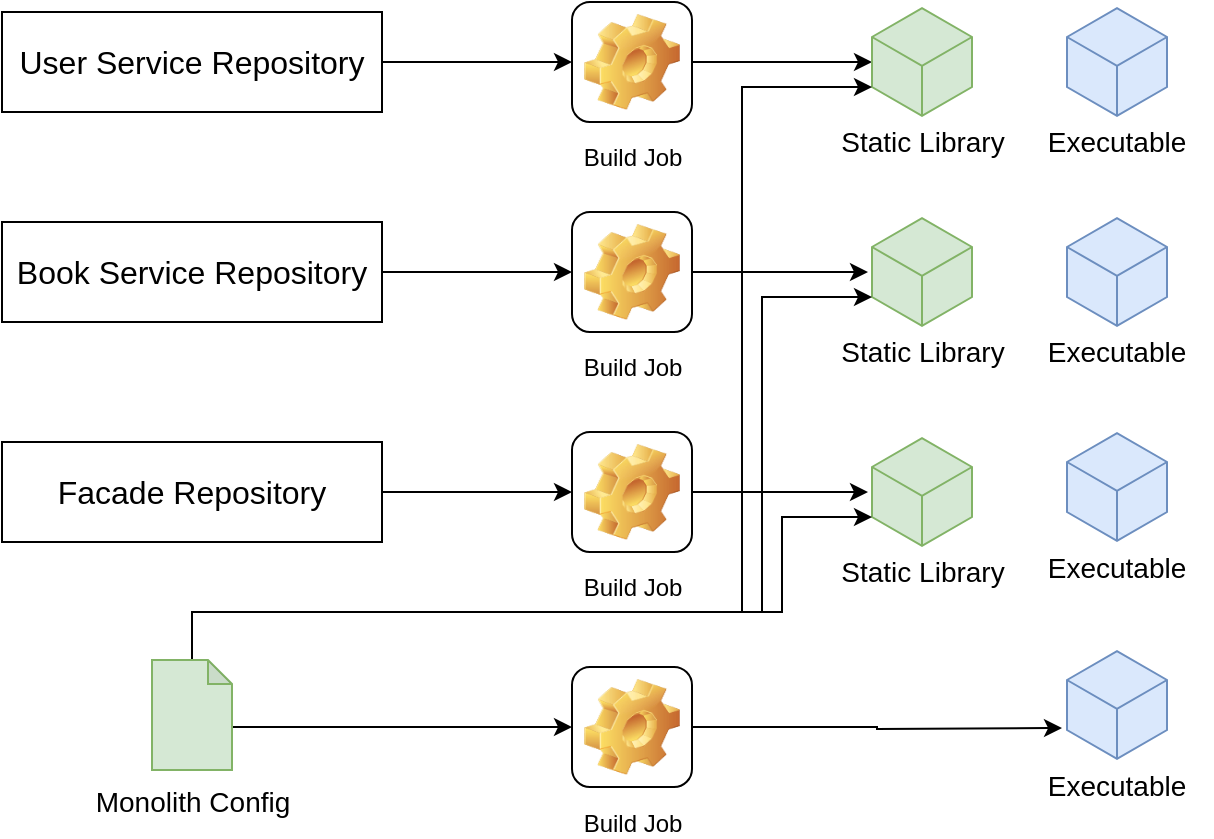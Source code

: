 <mxfile version="12.1.4" type="device" pages="1"><diagram id="YGO9ZeF9SgG3SNNutBol" name="Page-1"><mxGraphModel dx="1186" dy="664" grid="1" gridSize="10" guides="1" tooltips="1" connect="1" arrows="1" fold="1" page="1" pageScale="1" pageWidth="850" pageHeight="1100" math="0" shadow="0"><root><mxCell id="0"/><mxCell id="1" parent="0"/><mxCell id="gBTCCG9TB6KKlJ1Be2Qj-8" value="" style="edgeStyle=orthogonalEdgeStyle;rounded=0;orthogonalLoop=1;jettySize=auto;html=1;" edge="1" parent="1" source="gBTCCG9TB6KKlJ1Be2Qj-1" target="gBTCCG9TB6KKlJ1Be2Qj-4"><mxGeometry relative="1" as="geometry"/></mxCell><mxCell id="gBTCCG9TB6KKlJ1Be2Qj-1" value="&lt;font style=&quot;font-size: 16px&quot;&gt;User Service Repository&lt;/font&gt;" style="rounded=0;whiteSpace=wrap;html=1;" vertex="1" parent="1"><mxGeometry x="40" y="70" width="190" height="50" as="geometry"/></mxCell><mxCell id="gBTCCG9TB6KKlJ1Be2Qj-9" value="" style="edgeStyle=orthogonalEdgeStyle;rounded=0;orthogonalLoop=1;jettySize=auto;html=1;" edge="1" parent="1" source="gBTCCG9TB6KKlJ1Be2Qj-2" target="gBTCCG9TB6KKlJ1Be2Qj-5"><mxGeometry relative="1" as="geometry"/></mxCell><mxCell id="gBTCCG9TB6KKlJ1Be2Qj-2" value="&lt;font style=&quot;font-size: 16px&quot;&gt;Book Service Repository&lt;/font&gt;" style="rounded=0;whiteSpace=wrap;html=1;" vertex="1" parent="1"><mxGeometry x="40" y="175" width="190" height="50" as="geometry"/></mxCell><mxCell id="gBTCCG9TB6KKlJ1Be2Qj-10" value="" style="edgeStyle=orthogonalEdgeStyle;rounded=0;orthogonalLoop=1;jettySize=auto;html=1;" edge="1" parent="1" source="gBTCCG9TB6KKlJ1Be2Qj-3" target="gBTCCG9TB6KKlJ1Be2Qj-6"><mxGeometry relative="1" as="geometry"/></mxCell><mxCell id="gBTCCG9TB6KKlJ1Be2Qj-3" value="&lt;font style=&quot;font-size: 16px&quot;&gt;Facade Repository&lt;/font&gt;" style="rounded=0;whiteSpace=wrap;html=1;" vertex="1" parent="1"><mxGeometry x="40" y="285" width="190" height="50" as="geometry"/></mxCell><mxCell id="gBTCCG9TB6KKlJ1Be2Qj-19" style="edgeStyle=orthogonalEdgeStyle;rounded=0;orthogonalLoop=1;jettySize=auto;html=1;exitX=1;exitY=0.5;exitDx=0;exitDy=0;" edge="1" parent="1" source="gBTCCG9TB6KKlJ1Be2Qj-4" target="gBTCCG9TB6KKlJ1Be2Qj-11"><mxGeometry relative="1" as="geometry"/></mxCell><mxCell id="gBTCCG9TB6KKlJ1Be2Qj-4" value="Build Job" style="icon;html=1;image=img/clipart/Gear_128x128.png" vertex="1" parent="1"><mxGeometry x="325" y="65" width="60" height="60" as="geometry"/></mxCell><mxCell id="gBTCCG9TB6KKlJ1Be2Qj-20" style="edgeStyle=orthogonalEdgeStyle;rounded=0;orthogonalLoop=1;jettySize=auto;html=1;exitX=1;exitY=0.5;exitDx=0;exitDy=0;entryX=-0.04;entryY=0.5;entryDx=0;entryDy=0;entryPerimeter=0;" edge="1" parent="1" source="gBTCCG9TB6KKlJ1Be2Qj-5" target="gBTCCG9TB6KKlJ1Be2Qj-13"><mxGeometry relative="1" as="geometry"/></mxCell><mxCell id="gBTCCG9TB6KKlJ1Be2Qj-5" value="Build Job" style="icon;html=1;image=img/clipart/Gear_128x128.png" vertex="1" parent="1"><mxGeometry x="325" y="170" width="60" height="60" as="geometry"/></mxCell><mxCell id="gBTCCG9TB6KKlJ1Be2Qj-21" style="edgeStyle=orthogonalEdgeStyle;rounded=0;orthogonalLoop=1;jettySize=auto;html=1;exitX=1;exitY=0.5;exitDx=0;exitDy=0;entryX=-0.04;entryY=0.5;entryDx=0;entryDy=0;entryPerimeter=0;" edge="1" parent="1" source="gBTCCG9TB6KKlJ1Be2Qj-6" target="gBTCCG9TB6KKlJ1Be2Qj-15"><mxGeometry relative="1" as="geometry"/></mxCell><mxCell id="gBTCCG9TB6KKlJ1Be2Qj-6" value="Build Job" style="icon;html=1;image=img/clipart/Gear_128x128.png" vertex="1" parent="1"><mxGeometry x="325" y="280" width="60" height="60" as="geometry"/></mxCell><mxCell id="gBTCCG9TB6KKlJ1Be2Qj-11" value="" style="html=1;whiteSpace=wrap;aspect=fixed;shape=isoCube;backgroundOutline=1;fillColor=#d5e8d4;strokeColor=#82b366;" vertex="1" parent="1"><mxGeometry x="475" y="67.5" width="50" height="55" as="geometry"/></mxCell><mxCell id="gBTCCG9TB6KKlJ1Be2Qj-12" value="&lt;font style=&quot;font-size: 14px&quot;&gt;Static &lt;font style=&quot;font-size: 14px&quot;&gt;Library&lt;/font&gt;&lt;/font&gt;" style="text;html=1;strokeColor=none;fillColor=none;align=center;verticalAlign=middle;whiteSpace=wrap;rounded=0;" vertex="1" parent="1"><mxGeometry x="452.5" y="125" width="95" height="20" as="geometry"/></mxCell><mxCell id="gBTCCG9TB6KKlJ1Be2Qj-13" value="" style="html=1;whiteSpace=wrap;aspect=fixed;shape=isoCube;backgroundOutline=1;fillColor=#d5e8d4;strokeColor=#82b366;" vertex="1" parent="1"><mxGeometry x="475" y="172.5" width="50" height="55" as="geometry"/></mxCell><mxCell id="gBTCCG9TB6KKlJ1Be2Qj-14" value="&lt;font style=&quot;font-size: 14px&quot;&gt;Static &lt;font style=&quot;font-size: 14px&quot;&gt;Library&lt;/font&gt;&lt;/font&gt;" style="text;html=1;strokeColor=none;fillColor=none;align=center;verticalAlign=middle;whiteSpace=wrap;rounded=0;" vertex="1" parent="1"><mxGeometry x="452.5" y="230" width="95" height="20" as="geometry"/></mxCell><mxCell id="gBTCCG9TB6KKlJ1Be2Qj-15" value="" style="html=1;whiteSpace=wrap;aspect=fixed;shape=isoCube;backgroundOutline=1;fillColor=#d5e8d4;strokeColor=#82b366;" vertex="1" parent="1"><mxGeometry x="475" y="282.5" width="50" height="55" as="geometry"/></mxCell><mxCell id="gBTCCG9TB6KKlJ1Be2Qj-16" value="&lt;font style=&quot;font-size: 14px&quot;&gt;Static &lt;font style=&quot;font-size: 14px&quot;&gt;Library&lt;/font&gt;&lt;/font&gt;" style="text;html=1;strokeColor=none;fillColor=none;align=center;verticalAlign=middle;whiteSpace=wrap;rounded=0;" vertex="1" parent="1"><mxGeometry x="452.5" y="340" width="95" height="20" as="geometry"/></mxCell><mxCell id="gBTCCG9TB6KKlJ1Be2Qj-36" style="edgeStyle=orthogonalEdgeStyle;rounded=0;orthogonalLoop=1;jettySize=auto;html=1;exitX=0.5;exitY=0;exitDx=0;exitDy=0;exitPerimeter=0;entryX=0;entryY=0;entryDx=0;entryDy=40;entryPerimeter=0;" edge="1" parent="1" source="gBTCCG9TB6KKlJ1Be2Qj-25" target="gBTCCG9TB6KKlJ1Be2Qj-11"><mxGeometry relative="1" as="geometry"><Array as="points"><mxPoint x="135" y="370"/><mxPoint x="410" y="370"/><mxPoint x="410" y="108"/></Array></mxGeometry></mxCell><mxCell id="gBTCCG9TB6KKlJ1Be2Qj-37" style="edgeStyle=orthogonalEdgeStyle;rounded=0;orthogonalLoop=1;jettySize=auto;html=1;exitX=0.5;exitY=0;exitDx=0;exitDy=0;exitPerimeter=0;entryX=0;entryY=0;entryDx=0;entryDy=40;entryPerimeter=0;" edge="1" parent="1" source="gBTCCG9TB6KKlJ1Be2Qj-25" target="gBTCCG9TB6KKlJ1Be2Qj-13"><mxGeometry relative="1" as="geometry"><Array as="points"><mxPoint x="135" y="370"/><mxPoint x="420" y="370"/><mxPoint x="420" y="213"/></Array></mxGeometry></mxCell><mxCell id="gBTCCG9TB6KKlJ1Be2Qj-38" style="edgeStyle=orthogonalEdgeStyle;rounded=0;orthogonalLoop=1;jettySize=auto;html=1;exitX=0.5;exitY=0;exitDx=0;exitDy=0;exitPerimeter=0;entryX=0;entryY=0;entryDx=0;entryDy=40;entryPerimeter=0;" edge="1" parent="1" source="gBTCCG9TB6KKlJ1Be2Qj-25" target="gBTCCG9TB6KKlJ1Be2Qj-15"><mxGeometry relative="1" as="geometry"><Array as="points"><mxPoint x="135" y="370"/><mxPoint x="430" y="370"/><mxPoint x="430" y="323"/></Array></mxGeometry></mxCell><mxCell id="gBTCCG9TB6KKlJ1Be2Qj-40" style="edgeStyle=orthogonalEdgeStyle;rounded=0;orthogonalLoop=1;jettySize=auto;html=1;exitX=0;exitY=0;exitDx=40;exitDy=33.5;exitPerimeter=0;entryX=0;entryY=0.5;entryDx=0;entryDy=0;" edge="1" parent="1" source="gBTCCG9TB6KKlJ1Be2Qj-25" target="gBTCCG9TB6KKlJ1Be2Qj-39"><mxGeometry relative="1" as="geometry"/></mxCell><mxCell id="gBTCCG9TB6KKlJ1Be2Qj-25" value="" style="shape=note;whiteSpace=wrap;html=1;backgroundOutline=1;darkOpacity=0.05;size=12;fillColor=#d5e8d4;strokeColor=#82b366;" vertex="1" parent="1"><mxGeometry x="115" y="394" width="40" height="55" as="geometry"/></mxCell><mxCell id="gBTCCG9TB6KKlJ1Be2Qj-29" value="&lt;font style=&quot;font-size: 14px&quot;&gt;Monolith Config&lt;/font&gt;" style="text;html=1;strokeColor=none;fillColor=none;align=center;verticalAlign=middle;whiteSpace=wrap;rounded=0;" vertex="1" parent="1"><mxGeometry x="52.5" y="455" width="165" height="20" as="geometry"/></mxCell><mxCell id="gBTCCG9TB6KKlJ1Be2Qj-49" style="edgeStyle=orthogonalEdgeStyle;rounded=0;orthogonalLoop=1;jettySize=auto;html=1;exitX=1;exitY=0.5;exitDx=0;exitDy=0;" edge="1" parent="1" source="gBTCCG9TB6KKlJ1Be2Qj-39"><mxGeometry relative="1" as="geometry"><mxPoint x="570" y="428" as="targetPoint"/></mxGeometry></mxCell><mxCell id="gBTCCG9TB6KKlJ1Be2Qj-39" value="Build Job" style="icon;html=1;image=img/clipart/Gear_128x128.png" vertex="1" parent="1"><mxGeometry x="325" y="397.5" width="60" height="60" as="geometry"/></mxCell><mxCell id="gBTCCG9TB6KKlJ1Be2Qj-41" value="" style="html=1;whiteSpace=wrap;aspect=fixed;shape=isoCube;backgroundOutline=1;fillColor=#dae8fc;strokeColor=#6c8ebf;" vertex="1" parent="1"><mxGeometry x="572.5" y="67.5" width="50" height="55" as="geometry"/></mxCell><mxCell id="gBTCCG9TB6KKlJ1Be2Qj-42" value="&lt;span style=&quot;font-size: 14px&quot;&gt;Executable&lt;/span&gt;" style="text;html=1;strokeColor=none;fillColor=none;align=center;verticalAlign=middle;whiteSpace=wrap;rounded=0;" vertex="1" parent="1"><mxGeometry x="550" y="125" width="95" height="20" as="geometry"/></mxCell><mxCell id="gBTCCG9TB6KKlJ1Be2Qj-43" value="" style="html=1;whiteSpace=wrap;aspect=fixed;shape=isoCube;backgroundOutline=1;fillColor=#dae8fc;strokeColor=#6c8ebf;" vertex="1" parent="1"><mxGeometry x="572.5" y="172.5" width="50" height="55" as="geometry"/></mxCell><mxCell id="gBTCCG9TB6KKlJ1Be2Qj-44" value="&lt;span style=&quot;font-size: 14px&quot;&gt;Executable&lt;/span&gt;" style="text;html=1;strokeColor=none;fillColor=none;align=center;verticalAlign=middle;whiteSpace=wrap;rounded=0;" vertex="1" parent="1"><mxGeometry x="550" y="230" width="95" height="20" as="geometry"/></mxCell><mxCell id="gBTCCG9TB6KKlJ1Be2Qj-45" value="" style="html=1;whiteSpace=wrap;aspect=fixed;shape=isoCube;backgroundOutline=1;fillColor=#dae8fc;strokeColor=#6c8ebf;" vertex="1" parent="1"><mxGeometry x="572.5" y="280" width="50" height="55" as="geometry"/></mxCell><mxCell id="gBTCCG9TB6KKlJ1Be2Qj-46" value="&lt;span style=&quot;font-size: 14px&quot;&gt;Executable&lt;/span&gt;" style="text;html=1;strokeColor=none;fillColor=none;align=center;verticalAlign=middle;whiteSpace=wrap;rounded=0;" vertex="1" parent="1"><mxGeometry x="550" y="337.5" width="95" height="20" as="geometry"/></mxCell><mxCell id="gBTCCG9TB6KKlJ1Be2Qj-47" value="" style="html=1;whiteSpace=wrap;aspect=fixed;shape=isoCube;backgroundOutline=1;fillColor=#dae8fc;strokeColor=#6c8ebf;" vertex="1" parent="1"><mxGeometry x="572.5" y="389" width="50" height="55" as="geometry"/></mxCell><mxCell id="gBTCCG9TB6KKlJ1Be2Qj-48" value="&lt;span style=&quot;font-size: 14px&quot;&gt;Executable&lt;/span&gt;" style="text;html=1;strokeColor=none;fillColor=none;align=center;verticalAlign=middle;whiteSpace=wrap;rounded=0;" vertex="1" parent="1"><mxGeometry x="550" y="446.5" width="95" height="20" as="geometry"/></mxCell></root></mxGraphModel></diagram></mxfile>
